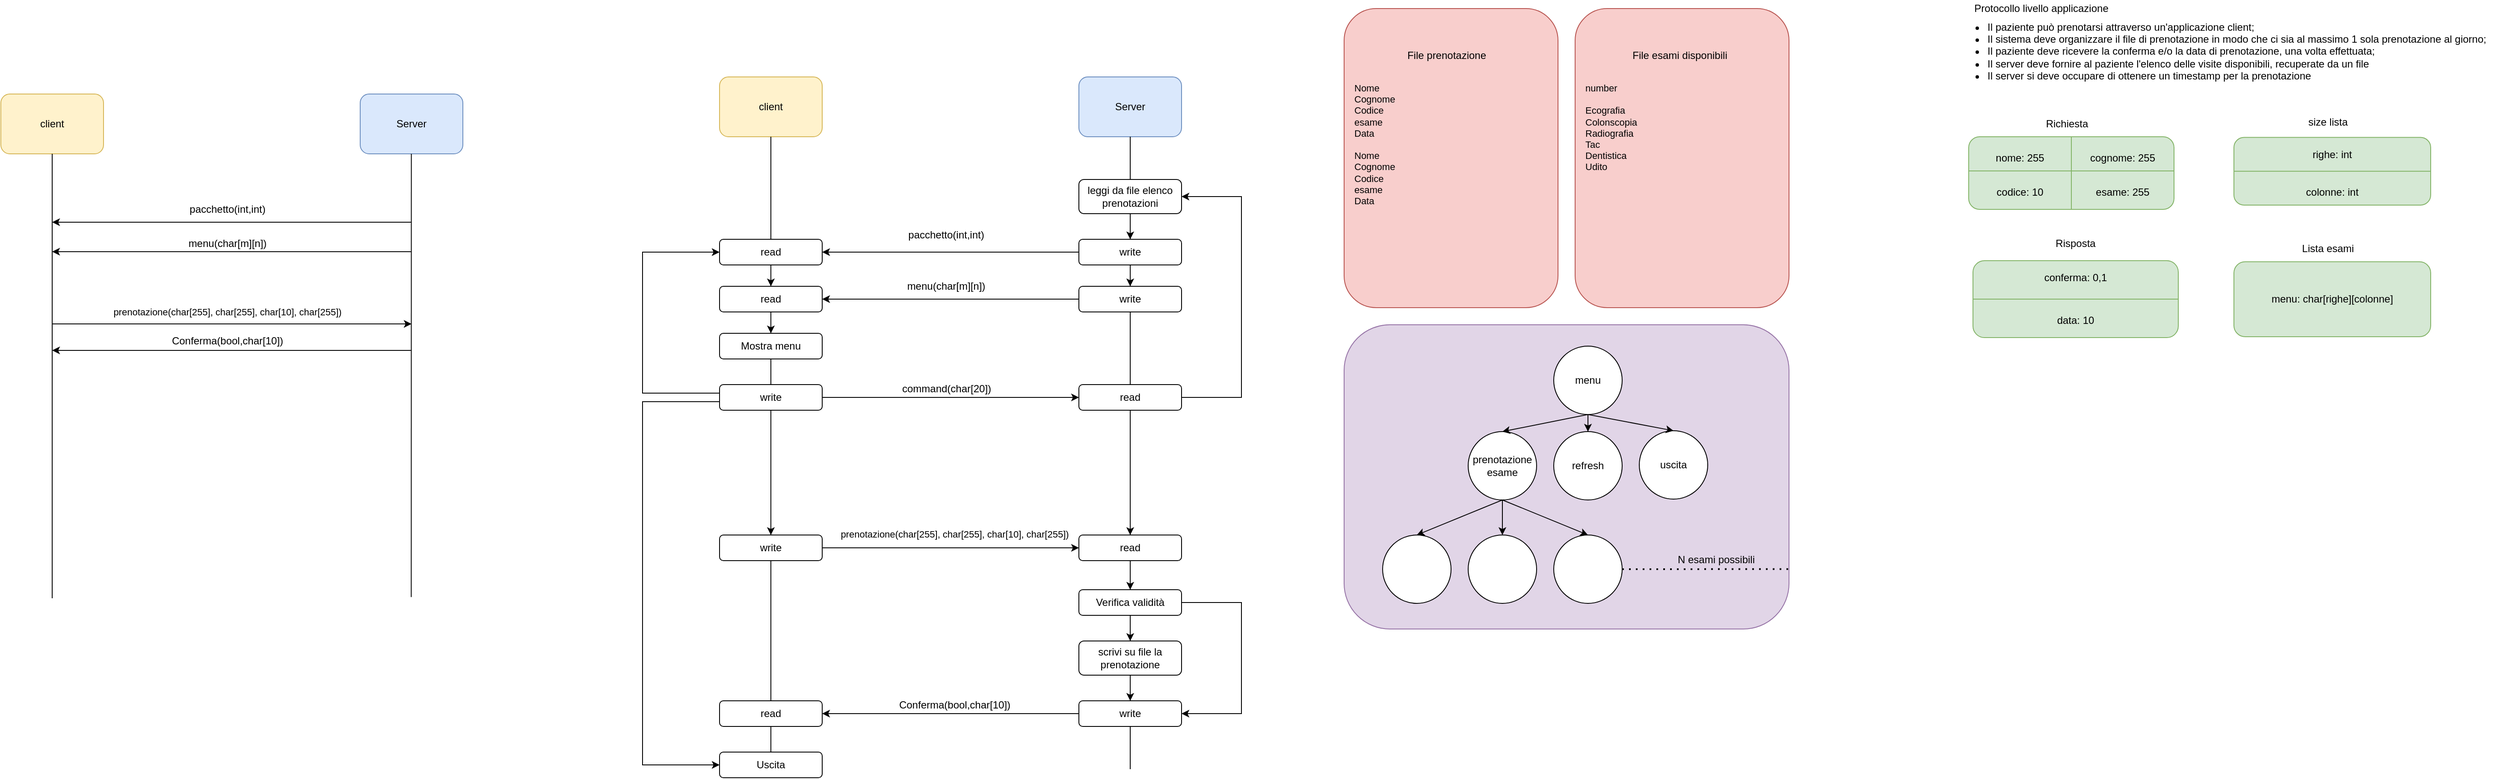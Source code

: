 <mxfile version="20.3.0" type="device"><diagram id="cP8hFyvTjrW4lQtAD-T5" name="Page-1"><mxGraphModel dx="2216" dy="878" grid="1" gridSize="10" guides="1" tooltips="1" connect="1" arrows="1" fold="1" page="1" pageScale="1" pageWidth="850" pageHeight="1100" math="0" shadow="0"><root><mxCell id="0"/><mxCell id="1" parent="0"/><mxCell id="togseeP03H3PIr2ilrOI-72" value="" style="endArrow=none;html=1;rounded=0;entryX=0.5;entryY=1;entryDx=0;entryDy=0;startArrow=none;" parent="1" source="togseeP03H3PIr2ilrOI-52" target="togseeP03H3PIr2ilrOI-71" edge="1"><mxGeometry width="50" height="50" relative="1" as="geometry"><mxPoint x="630" y="1030" as="sourcePoint"/><mxPoint x="629.5" y="280" as="targetPoint"/></mxGeometry></mxCell><mxCell id="togseeP03H3PIr2ilrOI-1" value="client" style="rounded=1;whiteSpace=wrap;html=1;fillColor=#fff2cc;strokeColor=#d6b656;" parent="1" vertex="1"><mxGeometry x="150" y="290" width="120" height="70" as="geometry"/></mxCell><mxCell id="togseeP03H3PIr2ilrOI-2" value="Server" style="rounded=1;whiteSpace=wrap;html=1;fillColor=#dae8fc;strokeColor=#6c8ebf;" parent="1" vertex="1"><mxGeometry x="570" y="290" width="120" height="70" as="geometry"/></mxCell><mxCell id="togseeP03H3PIr2ilrOI-3" value="" style="endArrow=none;html=1;rounded=0;entryX=0.5;entryY=1;entryDx=0;entryDy=0;startArrow=none;" parent="1" target="togseeP03H3PIr2ilrOI-1" edge="1"><mxGeometry width="50" height="50" relative="1" as="geometry"><mxPoint x="210" y="930" as="sourcePoint"/><mxPoint x="450" y="410" as="targetPoint"/></mxGeometry></mxCell><mxCell id="togseeP03H3PIr2ilrOI-4" value="" style="endArrow=none;html=1;rounded=0;startArrow=none;" parent="1" source="togseeP03H3PIr2ilrOI-71" edge="1"><mxGeometry width="50" height="50" relative="1" as="geometry"><mxPoint x="630" y="820" as="sourcePoint"/><mxPoint x="630" y="360" as="targetPoint"/></mxGeometry></mxCell><mxCell id="togseeP03H3PIr2ilrOI-5" value="" style="rounded=1;whiteSpace=wrap;html=1;fillColor=#f8cecc;strokeColor=#b85450;" parent="1" vertex="1"><mxGeometry x="880" y="210" width="250" height="350" as="geometry"/></mxCell><mxCell id="togseeP03H3PIr2ilrOI-7" value="File prenotazione" style="text;html=1;strokeColor=none;fillColor=none;align=center;verticalAlign=middle;whiteSpace=wrap;rounded=0;" parent="1" vertex="1"><mxGeometry x="945" y="250" width="110" height="30" as="geometry"/></mxCell><mxCell id="togseeP03H3PIr2ilrOI-110" style="edgeStyle=orthogonalEdgeStyle;rounded=0;orthogonalLoop=1;jettySize=auto;html=1;entryX=0;entryY=0.5;entryDx=0;entryDy=0;fontSize=11;" parent="1" source="togseeP03H3PIr2ilrOI-8" target="togseeP03H3PIr2ilrOI-47" edge="1"><mxGeometry relative="1" as="geometry"><Array as="points"><mxPoint x="210" y="670"/><mxPoint x="60" y="670"/><mxPoint x="60" y="1095"/></Array></mxGeometry></mxCell><mxCell id="togseeP03H3PIr2ilrOI-114" style="edgeStyle=orthogonalEdgeStyle;rounded=0;orthogonalLoop=1;jettySize=auto;html=1;entryX=0;entryY=0.5;entryDx=0;entryDy=0;fontSize=11;" parent="1" source="togseeP03H3PIr2ilrOI-8" target="togseeP03H3PIr2ilrOI-95" edge="1"><mxGeometry relative="1" as="geometry"><Array as="points"><mxPoint x="210" y="660"/><mxPoint x="60" y="660"/><mxPoint x="60" y="495"/></Array></mxGeometry></mxCell><mxCell id="togseeP03H3PIr2ilrOI-8" value="Mostra menu" style="rounded=1;whiteSpace=wrap;html=1;" parent="1" vertex="1"><mxGeometry x="150" y="590" width="120" height="30" as="geometry"/></mxCell><mxCell id="togseeP03H3PIr2ilrOI-9" value="" style="rounded=1;whiteSpace=wrap;html=1;fillColor=#e1d5e7;strokeColor=#9673a6;" parent="1" vertex="1"><mxGeometry x="880" y="580" width="520" height="356" as="geometry"/></mxCell><mxCell id="togseeP03H3PIr2ilrOI-100" style="edgeStyle=orthogonalEdgeStyle;rounded=0;orthogonalLoop=1;jettySize=auto;html=1;fontSize=11;" parent="1" source="togseeP03H3PIr2ilrOI-11" target="togseeP03H3PIr2ilrOI-98" edge="1"><mxGeometry relative="1" as="geometry"/></mxCell><mxCell id="togseeP03H3PIr2ilrOI-11" value="" style="ellipse;whiteSpace=wrap;html=1;rounded=1;" parent="1" vertex="1"><mxGeometry x="1125" y="605" width="80" height="80" as="geometry"/></mxCell><mxCell id="togseeP03H3PIr2ilrOI-10" value="menu" style="text;html=1;strokeColor=none;fillColor=none;align=center;verticalAlign=middle;whiteSpace=wrap;rounded=0;" parent="1" vertex="1"><mxGeometry x="1135" y="630" width="60" height="30" as="geometry"/></mxCell><mxCell id="togseeP03H3PIr2ilrOI-12" value="" style="ellipse;whiteSpace=wrap;html=1;rounded=1;" parent="1" vertex="1"><mxGeometry x="1025" y="705" width="80" height="80" as="geometry"/></mxCell><mxCell id="togseeP03H3PIr2ilrOI-13" value="" style="ellipse;whiteSpace=wrap;html=1;rounded=1;" parent="1" vertex="1"><mxGeometry x="1225" y="704" width="80" height="80" as="geometry"/></mxCell><mxCell id="togseeP03H3PIr2ilrOI-15" value="" style="endArrow=classic;html=1;rounded=0;entryX=0.5;entryY=0;entryDx=0;entryDy=0;exitX=0.5;exitY=1;exitDx=0;exitDy=0;" parent="1" source="togseeP03H3PIr2ilrOI-11" target="togseeP03H3PIr2ilrOI-12" edge="1"><mxGeometry width="50" height="50" relative="1" as="geometry"><mxPoint x="1010" y="654" as="sourcePoint"/><mxPoint x="1060" y="604" as="targetPoint"/></mxGeometry></mxCell><mxCell id="togseeP03H3PIr2ilrOI-16" value="" style="endArrow=classic;html=1;rounded=0;entryX=0.5;entryY=0;entryDx=0;entryDy=0;exitX=0.5;exitY=1;exitDx=0;exitDy=0;" parent="1" source="togseeP03H3PIr2ilrOI-11" target="togseeP03H3PIr2ilrOI-13" edge="1"><mxGeometry width="50" height="50" relative="1" as="geometry"><mxPoint x="1140" y="689" as="sourcePoint"/><mxPoint x="1040" y="709" as="targetPoint"/></mxGeometry></mxCell><mxCell id="togseeP03H3PIr2ilrOI-17" value="prenotazione&lt;br&gt;esame" style="text;html=1;strokeColor=none;fillColor=none;align=center;verticalAlign=middle;whiteSpace=wrap;rounded=0;" parent="1" vertex="1"><mxGeometry x="1035" y="730" width="60" height="30" as="geometry"/></mxCell><mxCell id="togseeP03H3PIr2ilrOI-18" value="uscita" style="text;html=1;strokeColor=none;fillColor=none;align=center;verticalAlign=middle;whiteSpace=wrap;rounded=0;" parent="1" vertex="1"><mxGeometry x="1235" y="729" width="60" height="30" as="geometry"/></mxCell><mxCell id="togseeP03H3PIr2ilrOI-19" value="" style="ellipse;whiteSpace=wrap;html=1;rounded=1;" parent="1" vertex="1"><mxGeometry x="925" y="826" width="80" height="80" as="geometry"/></mxCell><mxCell id="togseeP03H3PIr2ilrOI-20" value="" style="ellipse;whiteSpace=wrap;html=1;rounded=1;" parent="1" vertex="1"><mxGeometry x="1025" y="826" width="80" height="80" as="geometry"/></mxCell><mxCell id="togseeP03H3PIr2ilrOI-21" value="" style="ellipse;whiteSpace=wrap;html=1;rounded=1;" parent="1" vertex="1"><mxGeometry x="1125" y="826" width="80" height="80" as="geometry"/></mxCell><mxCell id="togseeP03H3PIr2ilrOI-22" value="" style="endArrow=none;dashed=1;html=1;dashPattern=1 3;strokeWidth=2;rounded=0;entryX=1;entryY=0.803;entryDx=0;entryDy=0;entryPerimeter=0;exitX=1;exitY=0.5;exitDx=0;exitDy=0;" parent="1" source="togseeP03H3PIr2ilrOI-21" target="togseeP03H3PIr2ilrOI-9" edge="1"><mxGeometry width="50" height="50" relative="1" as="geometry"><mxPoint x="1220" y="864" as="sourcePoint"/><mxPoint x="1270" y="814" as="targetPoint"/></mxGeometry></mxCell><mxCell id="togseeP03H3PIr2ilrOI-23" value="N esami possibili" style="text;html=1;strokeColor=none;fillColor=none;align=center;verticalAlign=middle;whiteSpace=wrap;rounded=0;" parent="1" vertex="1"><mxGeometry x="1260" y="840" width="110" height="30" as="geometry"/></mxCell><mxCell id="togseeP03H3PIr2ilrOI-24" value="" style="endArrow=classic;html=1;rounded=0;entryX=0.5;entryY=0;entryDx=0;entryDy=0;exitX=0.5;exitY=1;exitDx=0;exitDy=0;" parent="1" source="togseeP03H3PIr2ilrOI-12" target="togseeP03H3PIr2ilrOI-19" edge="1"><mxGeometry width="50" height="50" relative="1" as="geometry"><mxPoint x="1140" y="689" as="sourcePoint"/><mxPoint x="1040" y="709" as="targetPoint"/></mxGeometry></mxCell><mxCell id="togseeP03H3PIr2ilrOI-25" value="" style="endArrow=classic;html=1;rounded=0;entryX=0.5;entryY=0;entryDx=0;entryDy=0;exitX=0.5;exitY=1;exitDx=0;exitDy=0;" parent="1" source="togseeP03H3PIr2ilrOI-12" target="togseeP03H3PIr2ilrOI-20" edge="1"><mxGeometry width="50" height="50" relative="1" as="geometry"><mxPoint x="1040" y="789" as="sourcePoint"/><mxPoint x="970" y="834" as="targetPoint"/></mxGeometry></mxCell><mxCell id="togseeP03H3PIr2ilrOI-26" value="" style="endArrow=classic;html=1;rounded=0;entryX=0.5;entryY=0;entryDx=0;entryDy=0;exitX=0.5;exitY=1;exitDx=0;exitDy=0;" parent="1" source="togseeP03H3PIr2ilrOI-12" target="togseeP03H3PIr2ilrOI-21" edge="1"><mxGeometry width="50" height="50" relative="1" as="geometry"><mxPoint x="1050" y="799" as="sourcePoint"/><mxPoint x="980" y="844" as="targetPoint"/></mxGeometry></mxCell><mxCell id="togseeP03H3PIr2ilrOI-27" value="" style="rounded=1;whiteSpace=wrap;html=1;fillColor=#f8cecc;strokeColor=#b85450;" parent="1" vertex="1"><mxGeometry x="1150" y="210" width="250" height="350" as="geometry"/></mxCell><mxCell id="togseeP03H3PIr2ilrOI-28" value="File esami disponibili" style="text;html=1;strokeColor=none;fillColor=none;align=center;verticalAlign=middle;whiteSpace=wrap;rounded=0;" parent="1" vertex="1"><mxGeometry x="1215" y="250" width="115" height="30" as="geometry"/></mxCell><mxCell id="togseeP03H3PIr2ilrOI-29" value="Protocollo livello applicazione" style="text;html=1;strokeColor=none;fillColor=none;align=center;verticalAlign=middle;whiteSpace=wrap;rounded=0;" parent="1" vertex="1"><mxGeometry x="1600" y="200" width="190" height="20" as="geometry"/></mxCell><mxCell id="togseeP03H3PIr2ilrOI-30" value="&lt;ul&gt;&lt;li&gt;Il paziente può prenotarsi attraverso un'applicazione client;&lt;/li&gt;&lt;li&gt;Il sistema deve organizzare il file di prenotazione in modo che ci sia al massimo 1 sola prenotazione al giorno;&lt;/li&gt;&lt;li&gt;Il paziente deve ricevere la conferma e/o la data di prenotazione, una volta effettuata;&lt;/li&gt;&lt;li&gt;Il server deve fornire al paziente l'elenco delle visite disponibili, recuperate da un file&lt;/li&gt;&lt;li&gt;Il server si deve occupare di ottenere un timestamp per la prenotazione&lt;/li&gt;&lt;/ul&gt;" style="text;html=1;strokeColor=none;fillColor=none;align=left;verticalAlign=middle;whiteSpace=wrap;rounded=0;" parent="1" vertex="1"><mxGeometry x="1590" y="200" width="640" height="120" as="geometry"/></mxCell><mxCell id="togseeP03H3PIr2ilrOI-54" value="&lt;font style=&quot;font-size: 11px;&quot;&gt;prenotazione(char[255], char[255], char[10], char[255])&lt;/font&gt;" style="text;html=1;strokeColor=none;fillColor=none;align=center;verticalAlign=middle;whiteSpace=wrap;rounded=0;" parent="1" vertex="1"><mxGeometry x="270" y="810" width="310" height="30" as="geometry"/></mxCell><mxCell id="togseeP03H3PIr2ilrOI-109" style="edgeStyle=orthogonalEdgeStyle;rounded=0;orthogonalLoop=1;jettySize=auto;html=1;fontSize=11;" parent="1" source="togseeP03H3PIr2ilrOI-55" target="togseeP03H3PIr2ilrOI-8" edge="1"><mxGeometry relative="1" as="geometry"/></mxCell><mxCell id="togseeP03H3PIr2ilrOI-55" value="read" style="rounded=1;whiteSpace=wrap;html=1;" parent="1" vertex="1"><mxGeometry x="150" y="535" width="120" height="30" as="geometry"/></mxCell><mxCell id="togseeP03H3PIr2ilrOI-57" style="edgeStyle=orthogonalEdgeStyle;rounded=0;orthogonalLoop=1;jettySize=auto;html=1;entryX=1;entryY=0.5;entryDx=0;entryDy=0;" parent="1" source="togseeP03H3PIr2ilrOI-56" target="togseeP03H3PIr2ilrOI-55" edge="1"><mxGeometry relative="1" as="geometry"><mxPoint x="280" y="485" as="targetPoint"/></mxGeometry></mxCell><mxCell id="togseeP03H3PIr2ilrOI-117" style="edgeStyle=orthogonalEdgeStyle;rounded=0;orthogonalLoop=1;jettySize=auto;html=1;fontSize=11;" parent="1" source="togseeP03H3PIr2ilrOI-56" target="togseeP03H3PIr2ilrOI-52" edge="1"><mxGeometry relative="1" as="geometry"/></mxCell><mxCell id="togseeP03H3PIr2ilrOI-56" value="write" style="rounded=1;whiteSpace=wrap;html=1;" parent="1" vertex="1"><mxGeometry x="570" y="535" width="120" height="30" as="geometry"/></mxCell><mxCell id="togseeP03H3PIr2ilrOI-58" value="menu(char[m][n])" style="text;html=1;strokeColor=none;fillColor=none;align=center;verticalAlign=middle;whiteSpace=wrap;rounded=0;" parent="1" vertex="1"><mxGeometry x="360" y="520" width="110" height="30" as="geometry"/></mxCell><mxCell id="togseeP03H3PIr2ilrOI-70" value="Conferma(bool,char[10])" style="text;html=1;strokeColor=none;fillColor=none;align=center;verticalAlign=middle;whiteSpace=wrap;rounded=0;" parent="1" vertex="1"><mxGeometry x="360" y="1010" width="130" height="30" as="geometry"/></mxCell><mxCell id="togseeP03H3PIr2ilrOI-103" style="edgeStyle=orthogonalEdgeStyle;rounded=0;orthogonalLoop=1;jettySize=auto;html=1;fontSize=11;" parent="1" source="togseeP03H3PIr2ilrOI-71" target="togseeP03H3PIr2ilrOI-94" edge="1"><mxGeometry relative="1" as="geometry"/></mxCell><mxCell id="togseeP03H3PIr2ilrOI-71" value="leggi da file elenco prenotazioni" style="rounded=1;whiteSpace=wrap;html=1;" parent="1" vertex="1"><mxGeometry x="570" y="410" width="120" height="40" as="geometry"/></mxCell><mxCell id="togseeP03H3PIr2ilrOI-96" style="edgeStyle=orthogonalEdgeStyle;rounded=0;orthogonalLoop=1;jettySize=auto;html=1;entryX=1;entryY=0.5;entryDx=0;entryDy=0;fontSize=11;" parent="1" source="togseeP03H3PIr2ilrOI-94" target="togseeP03H3PIr2ilrOI-95" edge="1"><mxGeometry relative="1" as="geometry"/></mxCell><mxCell id="togseeP03H3PIr2ilrOI-104" style="edgeStyle=orthogonalEdgeStyle;rounded=0;orthogonalLoop=1;jettySize=auto;html=1;entryX=0.5;entryY=0;entryDx=0;entryDy=0;fontSize=11;" parent="1" source="togseeP03H3PIr2ilrOI-94" target="togseeP03H3PIr2ilrOI-56" edge="1"><mxGeometry relative="1" as="geometry"/></mxCell><mxCell id="togseeP03H3PIr2ilrOI-94" value="write" style="rounded=1;whiteSpace=wrap;html=1;" parent="1" vertex="1"><mxGeometry x="570" y="480" width="120" height="30" as="geometry"/></mxCell><mxCell id="togseeP03H3PIr2ilrOI-105" style="edgeStyle=orthogonalEdgeStyle;rounded=0;orthogonalLoop=1;jettySize=auto;html=1;fontSize=11;" parent="1" source="togseeP03H3PIr2ilrOI-95" target="togseeP03H3PIr2ilrOI-55" edge="1"><mxGeometry relative="1" as="geometry"/></mxCell><mxCell id="togseeP03H3PIr2ilrOI-95" value="read" style="rounded=1;whiteSpace=wrap;html=1;" parent="1" vertex="1"><mxGeometry x="150" y="480" width="120" height="30" as="geometry"/></mxCell><mxCell id="togseeP03H3PIr2ilrOI-97" value="pacchetto(int,int)" style="text;html=1;strokeColor=none;fillColor=none;align=center;verticalAlign=middle;whiteSpace=wrap;rounded=0;" parent="1" vertex="1"><mxGeometry x="360" y="460" width="110" height="30" as="geometry"/></mxCell><mxCell id="togseeP03H3PIr2ilrOI-98" value="refresh" style="ellipse;whiteSpace=wrap;html=1;rounded=1;" parent="1" vertex="1"><mxGeometry x="1125" y="705" width="80" height="80" as="geometry"/></mxCell><mxCell id="togseeP03H3PIr2ilrOI-113" style="edgeStyle=orthogonalEdgeStyle;rounded=0;orthogonalLoop=1;jettySize=auto;html=1;entryX=0.5;entryY=0;entryDx=0;entryDy=0;fontSize=11;" parent="1" target="togseeP03H3PIr2ilrOI-51" edge="1"><mxGeometry relative="1" as="geometry"><mxPoint x="210" y="800" as="sourcePoint"/></mxGeometry></mxCell><mxCell id="togseeP03H3PIr2ilrOI-106" value="" style="endArrow=none;html=1;rounded=0;entryX=0.5;entryY=1;entryDx=0;entryDy=0;exitX=0.5;exitY=0;exitDx=0;exitDy=0;" parent="1" source="togseeP03H3PIr2ilrOI-47" edge="1"><mxGeometry width="50" height="50" relative="1" as="geometry"><mxPoint x="210" y="1030" as="sourcePoint"/><mxPoint x="210" y="800" as="targetPoint"/></mxGeometry></mxCell><mxCell id="togseeP03H3PIr2ilrOI-47" value="Uscita" style="rounded=1;whiteSpace=wrap;html=1;" parent="1" vertex="1"><mxGeometry x="150" y="1080" width="120" height="30" as="geometry"/></mxCell><mxCell id="togseeP03H3PIr2ilrOI-62" value="read" style="rounded=1;whiteSpace=wrap;html=1;" parent="1" vertex="1"><mxGeometry x="150" y="1020" width="120" height="30" as="geometry"/></mxCell><mxCell id="togseeP03H3PIr2ilrOI-118" style="edgeStyle=orthogonalEdgeStyle;rounded=0;orthogonalLoop=1;jettySize=auto;html=1;entryX=0;entryY=0.5;entryDx=0;entryDy=0;fontSize=11;" parent="1" source="togseeP03H3PIr2ilrOI-51" target="togseeP03H3PIr2ilrOI-52" edge="1"><mxGeometry relative="1" as="geometry"/></mxCell><mxCell id="togseeP03H3PIr2ilrOI-51" value="write" style="rounded=1;whiteSpace=wrap;html=1;" parent="1" vertex="1"><mxGeometry x="150" y="826" width="120" height="30" as="geometry"/></mxCell><mxCell id="togseeP03H3PIr2ilrOI-120" style="edgeStyle=orthogonalEdgeStyle;rounded=0;orthogonalLoop=1;jettySize=auto;html=1;fontSize=11;" parent="1" source="togseeP03H3PIr2ilrOI-52" target="togseeP03H3PIr2ilrOI-60" edge="1"><mxGeometry relative="1" as="geometry"/></mxCell><mxCell id="togseeP03H3PIr2ilrOI-52" value="read" style="rounded=1;whiteSpace=wrap;html=1;" parent="1" vertex="1"><mxGeometry x="570" y="826" width="120" height="30" as="geometry"/></mxCell><mxCell id="togseeP03H3PIr2ilrOI-116" value="" style="endArrow=none;html=1;rounded=0;entryX=0.5;entryY=1;entryDx=0;entryDy=0;startArrow=none;" parent="1" source="togseeP03H3PIr2ilrOI-60" target="togseeP03H3PIr2ilrOI-52" edge="1"><mxGeometry width="50" height="50" relative="1" as="geometry"><mxPoint x="630" y="1030.0" as="sourcePoint"/><mxPoint x="630" y="450" as="targetPoint"/></mxGeometry></mxCell><mxCell id="togseeP03H3PIr2ilrOI-121" style="edgeStyle=orthogonalEdgeStyle;rounded=0;orthogonalLoop=1;jettySize=auto;html=1;entryX=1;entryY=0.5;entryDx=0;entryDy=0;fontSize=11;" parent="1" source="togseeP03H3PIr2ilrOI-60" target="togseeP03H3PIr2ilrOI-64" edge="1"><mxGeometry relative="1" as="geometry"><Array as="points"><mxPoint x="760" y="905"/><mxPoint x="760" y="1035"/></Array></mxGeometry></mxCell><mxCell id="togseeP03H3PIr2ilrOI-123" style="edgeStyle=orthogonalEdgeStyle;rounded=0;orthogonalLoop=1;jettySize=auto;html=1;fontSize=11;" parent="1" source="togseeP03H3PIr2ilrOI-60" target="togseeP03H3PIr2ilrOI-61" edge="1"><mxGeometry relative="1" as="geometry"/></mxCell><mxCell id="togseeP03H3PIr2ilrOI-60" value="Verifica validità" style="rounded=1;whiteSpace=wrap;html=1;" parent="1" vertex="1"><mxGeometry x="570" y="890" width="120" height="30" as="geometry"/></mxCell><mxCell id="togseeP03H3PIr2ilrOI-119" value="" style="endArrow=none;html=1;rounded=0;entryX=0.5;entryY=1;entryDx=0;entryDy=0;startArrow=none;" parent="1" target="togseeP03H3PIr2ilrOI-60" edge="1" source="togseeP03H3PIr2ilrOI-64"><mxGeometry width="50" height="50" relative="1" as="geometry"><mxPoint x="630" y="1100" as="sourcePoint"/><mxPoint x="630" y="745" as="targetPoint"/></mxGeometry></mxCell><mxCell id="togseeP03H3PIr2ilrOI-124" style="edgeStyle=orthogonalEdgeStyle;rounded=0;orthogonalLoop=1;jettySize=auto;html=1;fontSize=11;" parent="1" source="togseeP03H3PIr2ilrOI-61" target="togseeP03H3PIr2ilrOI-64" edge="1"><mxGeometry relative="1" as="geometry"/></mxCell><mxCell id="togseeP03H3PIr2ilrOI-61" value="scrivi su file la prenotazione" style="rounded=1;whiteSpace=wrap;html=1;" parent="1" vertex="1"><mxGeometry x="570" y="950" width="120" height="40" as="geometry"/></mxCell><mxCell id="togseeP03H3PIr2ilrOI-122" style="edgeStyle=orthogonalEdgeStyle;rounded=0;orthogonalLoop=1;jettySize=auto;html=1;entryX=1;entryY=0.5;entryDx=0;entryDy=0;fontSize=11;" parent="1" source="togseeP03H3PIr2ilrOI-64" target="togseeP03H3PIr2ilrOI-62" edge="1"><mxGeometry relative="1" as="geometry"/></mxCell><mxCell id="togseeP03H3PIr2ilrOI-127" value="client" style="rounded=1;whiteSpace=wrap;html=1;fillColor=#fff2cc;strokeColor=#d6b656;" parent="1" vertex="1"><mxGeometry x="-690" y="310" width="120" height="70" as="geometry"/></mxCell><mxCell id="togseeP03H3PIr2ilrOI-128" value="Server" style="rounded=1;whiteSpace=wrap;html=1;fillColor=#dae8fc;strokeColor=#6c8ebf;" parent="1" vertex="1"><mxGeometry x="-270" y="310" width="120" height="70" as="geometry"/></mxCell><mxCell id="togseeP03H3PIr2ilrOI-129" value="" style="endArrow=none;html=1;rounded=0;startArrow=none;entryX=0.5;entryY=1;entryDx=0;entryDy=0;" parent="1" target="togseeP03H3PIr2ilrOI-127" edge="1"><mxGeometry width="50" height="50" relative="1" as="geometry"><mxPoint x="-630" y="900" as="sourcePoint"/><mxPoint x="-629" y="430" as="targetPoint"/></mxGeometry></mxCell><mxCell id="togseeP03H3PIr2ilrOI-130" value="" style="endArrow=none;html=1;rounded=0;startArrow=none;entryX=0.551;entryY=1.02;entryDx=0;entryDy=0;entryPerimeter=0;" parent="1" edge="1"><mxGeometry width="50" height="50" relative="1" as="geometry"><mxPoint x="-210.34" y="898.6" as="sourcePoint"/><mxPoint x="-210.22" y="380.0" as="targetPoint"/></mxGeometry></mxCell><mxCell id="togseeP03H3PIr2ilrOI-131" style="edgeStyle=orthogonalEdgeStyle;rounded=0;orthogonalLoop=1;jettySize=auto;html=1;fontSize=11;" parent="1" edge="1"><mxGeometry relative="1" as="geometry"><mxPoint x="-210" y="460" as="sourcePoint"/><mxPoint x="-630" y="460" as="targetPoint"/></mxGeometry></mxCell><mxCell id="togseeP03H3PIr2ilrOI-132" value="pacchetto(int,int)" style="text;html=1;strokeColor=none;fillColor=none;align=center;verticalAlign=middle;whiteSpace=wrap;rounded=0;" parent="1" vertex="1"><mxGeometry x="-480" y="430" width="110" height="30" as="geometry"/></mxCell><mxCell id="togseeP03H3PIr2ilrOI-133" style="edgeStyle=orthogonalEdgeStyle;rounded=0;orthogonalLoop=1;jettySize=auto;html=1;fontSize=11;" parent="1" edge="1"><mxGeometry relative="1" as="geometry"><mxPoint x="-210" y="494.5" as="sourcePoint"/><mxPoint x="-630" y="494.5" as="targetPoint"/></mxGeometry></mxCell><mxCell id="togseeP03H3PIr2ilrOI-134" value="menu(char[m][n])" style="text;html=1;strokeColor=none;fillColor=none;align=center;verticalAlign=middle;whiteSpace=wrap;rounded=0;" parent="1" vertex="1"><mxGeometry x="-480" y="470" width="110" height="30" as="geometry"/></mxCell><mxCell id="togseeP03H3PIr2ilrOI-135" style="edgeStyle=orthogonalEdgeStyle;rounded=0;orthogonalLoop=1;jettySize=auto;html=1;fontSize=11;" parent="1" edge="1"><mxGeometry relative="1" as="geometry"><mxPoint x="-630" y="579" as="sourcePoint"/><mxPoint x="-210" y="579" as="targetPoint"/></mxGeometry></mxCell><mxCell id="togseeP03H3PIr2ilrOI-136" value="&lt;font style=&quot;font-size: 11px;&quot;&gt;prenotazione(char[255], char[255], char[10], char[255])&lt;/font&gt;" style="text;html=1;strokeColor=none;fillColor=none;align=center;verticalAlign=middle;whiteSpace=wrap;rounded=0;" parent="1" vertex="1"><mxGeometry x="-580" y="550" width="310" height="30" as="geometry"/></mxCell><mxCell id="togseeP03H3PIr2ilrOI-137" style="edgeStyle=orthogonalEdgeStyle;rounded=0;orthogonalLoop=1;jettySize=auto;html=1;fontSize=11;" parent="1" edge="1"><mxGeometry relative="1" as="geometry"><mxPoint x="-210" y="610" as="sourcePoint"/><mxPoint x="-630" y="610" as="targetPoint"/></mxGeometry></mxCell><mxCell id="togseeP03H3PIr2ilrOI-138" value="Conferma(bool,char[10])" style="text;html=1;strokeColor=none;fillColor=none;align=center;verticalAlign=middle;whiteSpace=wrap;rounded=0;" parent="1" vertex="1"><mxGeometry x="-490" y="584" width="130" height="30" as="geometry"/></mxCell><mxCell id="togseeP03H3PIr2ilrOI-139" value="Nome&lt;br&gt;Cognome&lt;br&gt;Codice&lt;br&gt;esame&lt;br&gt;Data&lt;br&gt;&lt;br&gt;Nome&lt;br&gt;Cognome&lt;br&gt;Codice&lt;br&gt;esame&lt;br&gt;Data" style="text;html=1;strokeColor=none;fillColor=none;align=left;verticalAlign=top;whiteSpace=wrap;rounded=0;fontSize=11;" parent="1" vertex="1"><mxGeometry x="890" y="290" width="100" height="150" as="geometry"/></mxCell><mxCell id="togseeP03H3PIr2ilrOI-140" value="number&lt;br&gt;&lt;br&gt;Ecografia&lt;br&gt;Colonscopia&lt;br&gt;Radiografia&lt;br&gt;Tac&lt;br&gt;Dentistica&lt;br&gt;Udito" style="text;html=1;strokeColor=none;fillColor=none;align=left;verticalAlign=top;whiteSpace=wrap;rounded=0;fontSize=11;" parent="1" vertex="1"><mxGeometry x="1160" y="290" width="100" height="150" as="geometry"/></mxCell><mxCell id="70UCZ1sphQbIOhjNhCtA-2" value="" style="group" parent="1" vertex="1" connectable="0"><mxGeometry x="1610" y="330" width="240" height="115" as="geometry"/></mxCell><mxCell id="togseeP03H3PIr2ilrOI-34" value="" style="shape=internalStorage;whiteSpace=wrap;html=1;backgroundOutline=1;rounded=1;dx=120;dy=40;fillColor=#d5e8d4;strokeColor=#82b366;" parent="70UCZ1sphQbIOhjNhCtA-2" vertex="1"><mxGeometry y="30" width="240" height="85" as="geometry"/></mxCell><mxCell id="togseeP03H3PIr2ilrOI-36" value="nome: 255" style="text;html=1;strokeColor=none;fillColor=none;align=center;verticalAlign=middle;whiteSpace=wrap;rounded=0;" parent="70UCZ1sphQbIOhjNhCtA-2" vertex="1"><mxGeometry x="30" y="40" width="60" height="30" as="geometry"/></mxCell><mxCell id="togseeP03H3PIr2ilrOI-37" value="cognome: 255" style="text;html=1;strokeColor=none;fillColor=none;align=center;verticalAlign=middle;whiteSpace=wrap;rounded=0;" parent="70UCZ1sphQbIOhjNhCtA-2" vertex="1"><mxGeometry x="140" y="40" width="80" height="30" as="geometry"/></mxCell><mxCell id="togseeP03H3PIr2ilrOI-38" value="codice: 10" style="text;html=1;strokeColor=none;fillColor=none;align=center;verticalAlign=middle;whiteSpace=wrap;rounded=0;" parent="70UCZ1sphQbIOhjNhCtA-2" vertex="1"><mxGeometry x="30" y="80" width="60" height="30" as="geometry"/></mxCell><mxCell id="togseeP03H3PIr2ilrOI-39" value="esame: 255" style="text;html=1;strokeColor=none;fillColor=none;align=center;verticalAlign=middle;whiteSpace=wrap;rounded=0;" parent="70UCZ1sphQbIOhjNhCtA-2" vertex="1"><mxGeometry x="145" y="80" width="70" height="30" as="geometry"/></mxCell><mxCell id="togseeP03H3PIr2ilrOI-40" value="Richiesta" style="text;html=1;strokeColor=none;fillColor=none;align=center;verticalAlign=middle;whiteSpace=wrap;rounded=0;" parent="70UCZ1sphQbIOhjNhCtA-2" vertex="1"><mxGeometry x="85" width="60" height="30" as="geometry"/></mxCell><mxCell id="70UCZ1sphQbIOhjNhCtA-4" value="" style="group" parent="1" vertex="1" connectable="0"><mxGeometry x="1920" y="330" width="230" height="110" as="geometry"/></mxCell><mxCell id="togseeP03H3PIr2ilrOI-88" value="" style="group" parent="70UCZ1sphQbIOhjNhCtA-4" vertex="1" connectable="0"><mxGeometry y="30.8" width="230" height="79.2" as="geometry"/></mxCell><mxCell id="togseeP03H3PIr2ilrOI-81" value="" style="rounded=1;whiteSpace=wrap;html=1;fillColor=#d5e8d4;strokeColor=#82b366;" parent="togseeP03H3PIr2ilrOI-88" vertex="1"><mxGeometry width="230" height="79.2" as="geometry"/></mxCell><mxCell id="togseeP03H3PIr2ilrOI-82" value="" style="endArrow=none;html=1;rounded=0;entryX=1;entryY=0.5;entryDx=0;entryDy=0;exitX=0;exitY=0.5;exitDx=0;exitDy=0;fillColor=#d5e8d4;strokeColor=#82b366;" parent="togseeP03H3PIr2ilrOI-88" edge="1"><mxGeometry width="50" height="50" relative="1" as="geometry"><mxPoint y="39.6" as="sourcePoint"/><mxPoint x="230" y="39.6" as="targetPoint"/></mxGeometry></mxCell><mxCell id="togseeP03H3PIr2ilrOI-83" value="righe: int" style="text;html=1;strokeColor=none;fillColor=none;align=center;verticalAlign=middle;whiteSpace=wrap;rounded=0;" parent="togseeP03H3PIr2ilrOI-88" vertex="1"><mxGeometry x="71.875" y="6.6" width="86.25" height="26.4" as="geometry"/></mxCell><mxCell id="togseeP03H3PIr2ilrOI-84" value="colonne: int" style="text;html=1;strokeColor=none;fillColor=none;align=center;verticalAlign=middle;whiteSpace=wrap;rounded=0;" parent="togseeP03H3PIr2ilrOI-88" vertex="1"><mxGeometry x="71.875" y="50.6" width="86.25" height="26.4" as="geometry"/></mxCell><mxCell id="togseeP03H3PIr2ilrOI-90" value="size lista" style="text;html=1;strokeColor=none;fillColor=none;align=center;verticalAlign=middle;whiteSpace=wrap;rounded=0;" parent="70UCZ1sphQbIOhjNhCtA-4" vertex="1"><mxGeometry x="81.458" width="57.5" height="26.4" as="geometry"/></mxCell><mxCell id="70UCZ1sphQbIOhjNhCtA-5" value="" style="group" parent="1" vertex="1" connectable="0"><mxGeometry x="1920" y="475" width="230" height="125" as="geometry"/></mxCell><mxCell id="togseeP03H3PIr2ilrOI-86" value="menu: char[righe][colonne]" style="rounded=1;whiteSpace=wrap;html=1;fillColor=#d5e8d4;strokeColor=#82b366;" parent="70UCZ1sphQbIOhjNhCtA-5" vertex="1"><mxGeometry y="31.25" width="230" height="87.75" as="geometry"/></mxCell><mxCell id="togseeP03H3PIr2ilrOI-91" value="Lista esami" style="text;html=1;strokeColor=none;fillColor=none;align=center;verticalAlign=middle;whiteSpace=wrap;rounded=0;" parent="70UCZ1sphQbIOhjNhCtA-5" vertex="1"><mxGeometry x="62.292" width="95.833" height="31.25" as="geometry"/></mxCell><mxCell id="70UCZ1sphQbIOhjNhCtA-6" value="" style="group" parent="1" vertex="1" connectable="0"><mxGeometry x="1615" y="470" width="240" height="125" as="geometry"/></mxCell><mxCell id="togseeP03H3PIr2ilrOI-42" value="Risposta" style="text;html=1;strokeColor=none;fillColor=none;align=center;verticalAlign=middle;whiteSpace=wrap;rounded=0;" parent="70UCZ1sphQbIOhjNhCtA-6" vertex="1"><mxGeometry x="90" width="60" height="30" as="geometry"/></mxCell><mxCell id="togseeP03H3PIr2ilrOI-43" value="" style="rounded=1;whiteSpace=wrap;html=1;fillColor=#d5e8d4;strokeColor=#82b366;" parent="70UCZ1sphQbIOhjNhCtA-6" vertex="1"><mxGeometry y="35" width="240" height="90" as="geometry"/></mxCell><mxCell id="togseeP03H3PIr2ilrOI-44" value="" style="endArrow=none;html=1;rounded=0;entryX=1;entryY=0.5;entryDx=0;entryDy=0;exitX=0;exitY=0.5;exitDx=0;exitDy=0;fillColor=#d5e8d4;strokeColor=#82b366;" parent="70UCZ1sphQbIOhjNhCtA-6" source="togseeP03H3PIr2ilrOI-43" target="togseeP03H3PIr2ilrOI-43" edge="1"><mxGeometry width="50" height="50" relative="1" as="geometry"><mxPoint x="-215" y="50" as="sourcePoint"/><mxPoint x="-165" as="targetPoint"/></mxGeometry></mxCell><mxCell id="togseeP03H3PIr2ilrOI-45" value="conferma: 0,1" style="text;html=1;strokeColor=none;fillColor=none;align=center;verticalAlign=middle;whiteSpace=wrap;rounded=0;" parent="70UCZ1sphQbIOhjNhCtA-6" vertex="1"><mxGeometry x="75" y="40" width="90" height="30" as="geometry"/></mxCell><mxCell id="togseeP03H3PIr2ilrOI-46" value="data: 10" style="text;html=1;strokeColor=none;fillColor=none;align=center;verticalAlign=middle;whiteSpace=wrap;rounded=0;" parent="70UCZ1sphQbIOhjNhCtA-6" vertex="1"><mxGeometry x="75" y="90" width="90" height="30" as="geometry"/></mxCell><mxCell id="-90R06XvrEFpUoGKjLTx-8" style="edgeStyle=orthogonalEdgeStyle;rounded=0;orthogonalLoop=1;jettySize=auto;html=1;entryX=1;entryY=0.5;entryDx=0;entryDy=0;" edge="1" parent="1" source="-90R06XvrEFpUoGKjLTx-1" target="togseeP03H3PIr2ilrOI-71"><mxGeometry relative="1" as="geometry"><Array as="points"><mxPoint x="760" y="665"/><mxPoint x="760" y="430"/></Array></mxGeometry></mxCell><mxCell id="-90R06XvrEFpUoGKjLTx-1" value="read" style="rounded=1;whiteSpace=wrap;html=1;" vertex="1" parent="1"><mxGeometry x="570" y="650" width="120" height="30" as="geometry"/></mxCell><mxCell id="togseeP03H3PIr2ilrOI-64" value="write" style="rounded=1;whiteSpace=wrap;html=1;" parent="1" vertex="1"><mxGeometry x="570" y="1020" width="120" height="30" as="geometry"/></mxCell><mxCell id="-90R06XvrEFpUoGKjLTx-2" value="" style="endArrow=none;html=1;rounded=0;entryX=0.5;entryY=1;entryDx=0;entryDy=0;" edge="1" parent="1" target="togseeP03H3PIr2ilrOI-64"><mxGeometry width="50" height="50" relative="1" as="geometry"><mxPoint x="630" y="1100" as="sourcePoint"/><mxPoint x="630" y="810" as="targetPoint"/></mxGeometry></mxCell><mxCell id="-90R06XvrEFpUoGKjLTx-6" style="edgeStyle=orthogonalEdgeStyle;rounded=0;orthogonalLoop=1;jettySize=auto;html=1;" edge="1" parent="1" source="-90R06XvrEFpUoGKjLTx-5" target="-90R06XvrEFpUoGKjLTx-1"><mxGeometry relative="1" as="geometry"/></mxCell><mxCell id="-90R06XvrEFpUoGKjLTx-5" value="write" style="rounded=1;whiteSpace=wrap;html=1;" vertex="1" parent="1"><mxGeometry x="150" y="650" width="120" height="30" as="geometry"/></mxCell><mxCell id="-90R06XvrEFpUoGKjLTx-7" value="command(char[20])" style="text;html=1;align=center;verticalAlign=middle;resizable=0;points=[];autosize=1;strokeColor=none;fillColor=none;" vertex="1" parent="1"><mxGeometry x="350" y="640" width="130" height="30" as="geometry"/></mxCell></root></mxGraphModel></diagram></mxfile>